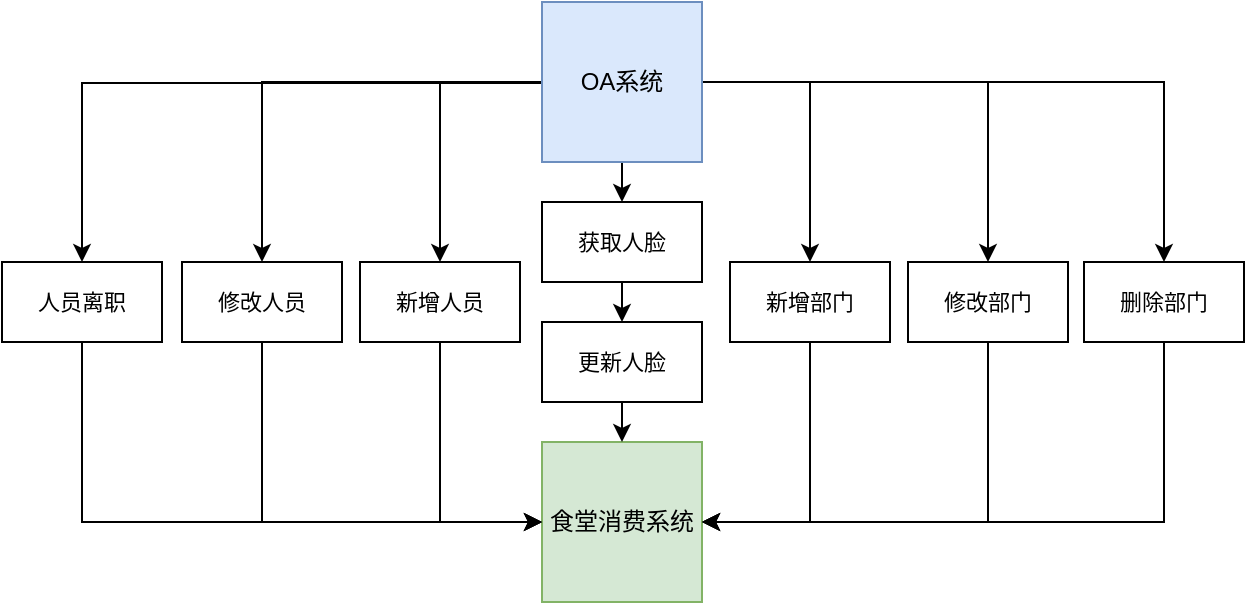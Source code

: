 <mxfile version="24.6.4" type="github">
  <diagram id="C5RBs43oDa-KdzZeNtuy" name="Page-1">
    <mxGraphModel dx="746" dy="467" grid="1" gridSize="10" guides="1" tooltips="1" connect="1" arrows="1" fold="1" page="1" pageScale="1" pageWidth="827" pageHeight="1169" math="0" shadow="0">
      <root>
        <mxCell id="WIyWlLk6GJQsqaUBKTNV-0" />
        <mxCell id="WIyWlLk6GJQsqaUBKTNV-1" parent="WIyWlLk6GJQsqaUBKTNV-0" />
        <mxCell id="qgOHyT52jXSN1r_aIjkW-0" style="edgeStyle=orthogonalEdgeStyle;rounded=0;orthogonalLoop=1;jettySize=auto;html=1;exitX=0;exitY=0.506;exitDx=0;exitDy=0;exitPerimeter=0;" edge="1" parent="WIyWlLk6GJQsqaUBKTNV-1" source="qgOHyT52jXSN1r_aIjkW-7" target="qgOHyT52jXSN1r_aIjkW-14">
          <mxGeometry relative="1" as="geometry">
            <mxPoint x="529" y="730" as="sourcePoint" />
          </mxGeometry>
        </mxCell>
        <mxCell id="qgOHyT52jXSN1r_aIjkW-1" style="edgeStyle=orthogonalEdgeStyle;rounded=0;orthogonalLoop=1;jettySize=auto;html=1;exitX=0.5;exitY=1;exitDx=0;exitDy=0;entryX=0.5;entryY=0;entryDx=0;entryDy=0;" edge="1" parent="WIyWlLk6GJQsqaUBKTNV-1" source="qgOHyT52jXSN1r_aIjkW-7" target="qgOHyT52jXSN1r_aIjkW-16">
          <mxGeometry relative="1" as="geometry" />
        </mxCell>
        <mxCell id="qgOHyT52jXSN1r_aIjkW-2" style="edgeStyle=orthogonalEdgeStyle;rounded=0;orthogonalLoop=1;jettySize=auto;html=1;exitX=0;exitY=0.5;exitDx=0;exitDy=0;entryX=0.5;entryY=0;entryDx=0;entryDy=0;" edge="1" parent="WIyWlLk6GJQsqaUBKTNV-1" source="qgOHyT52jXSN1r_aIjkW-7" target="qgOHyT52jXSN1r_aIjkW-10">
          <mxGeometry relative="1" as="geometry" />
        </mxCell>
        <mxCell id="qgOHyT52jXSN1r_aIjkW-3" style="edgeStyle=orthogonalEdgeStyle;rounded=0;orthogonalLoop=1;jettySize=auto;html=1;exitX=1;exitY=0.5;exitDx=0;exitDy=0;entryX=0.5;entryY=0;entryDx=0;entryDy=0;" edge="1" parent="WIyWlLk6GJQsqaUBKTNV-1" source="qgOHyT52jXSN1r_aIjkW-7" target="qgOHyT52jXSN1r_aIjkW-22">
          <mxGeometry relative="1" as="geometry" />
        </mxCell>
        <mxCell id="qgOHyT52jXSN1r_aIjkW-4" style="edgeStyle=orthogonalEdgeStyle;rounded=0;orthogonalLoop=1;jettySize=auto;html=1;exitX=1;exitY=0.5;exitDx=0;exitDy=0;entryX=0.5;entryY=0;entryDx=0;entryDy=0;" edge="1" parent="WIyWlLk6GJQsqaUBKTNV-1" source="qgOHyT52jXSN1r_aIjkW-7" target="qgOHyT52jXSN1r_aIjkW-24">
          <mxGeometry relative="1" as="geometry" />
        </mxCell>
        <mxCell id="qgOHyT52jXSN1r_aIjkW-5" style="edgeStyle=orthogonalEdgeStyle;rounded=0;orthogonalLoop=1;jettySize=auto;html=1;exitX=0;exitY=0.5;exitDx=0;exitDy=0;entryX=0.5;entryY=0;entryDx=0;entryDy=0;" edge="1" parent="WIyWlLk6GJQsqaUBKTNV-1" source="qgOHyT52jXSN1r_aIjkW-7" target="qgOHyT52jXSN1r_aIjkW-12">
          <mxGeometry relative="1" as="geometry" />
        </mxCell>
        <mxCell id="qgOHyT52jXSN1r_aIjkW-6" style="edgeStyle=orthogonalEdgeStyle;rounded=0;orthogonalLoop=1;jettySize=auto;html=1;exitX=1;exitY=0.5;exitDx=0;exitDy=0;" edge="1" parent="WIyWlLk6GJQsqaUBKTNV-1" source="qgOHyT52jXSN1r_aIjkW-7" target="qgOHyT52jXSN1r_aIjkW-20">
          <mxGeometry relative="1" as="geometry" />
        </mxCell>
        <mxCell id="qgOHyT52jXSN1r_aIjkW-7" value="OA系统" style="whiteSpace=wrap;html=1;aspect=fixed;fillColor=#dae8fc;strokeColor=#6c8ebf;" vertex="1" parent="WIyWlLk6GJQsqaUBKTNV-1">
          <mxGeometry x="540" y="680" width="80" height="80" as="geometry" />
        </mxCell>
        <mxCell id="qgOHyT52jXSN1r_aIjkW-8" value="食堂消费系统" style="whiteSpace=wrap;html=1;aspect=fixed;fillColor=#d5e8d4;strokeColor=#82b366;" vertex="1" parent="WIyWlLk6GJQsqaUBKTNV-1">
          <mxGeometry x="540" y="900" width="80" height="80" as="geometry" />
        </mxCell>
        <mxCell id="qgOHyT52jXSN1r_aIjkW-9" style="edgeStyle=orthogonalEdgeStyle;rounded=0;orthogonalLoop=1;jettySize=auto;html=1;exitX=0.5;exitY=1;exitDx=0;exitDy=0;entryX=0;entryY=0.5;entryDx=0;entryDy=0;" edge="1" parent="WIyWlLk6GJQsqaUBKTNV-1" source="qgOHyT52jXSN1r_aIjkW-10" target="qgOHyT52jXSN1r_aIjkW-8">
          <mxGeometry relative="1" as="geometry" />
        </mxCell>
        <mxCell id="qgOHyT52jXSN1r_aIjkW-10" value="&lt;span style=&quot;font-size: 11px; text-wrap: nowrap; background-color: rgb(255, 255, 255);&quot;&gt;新增人员&lt;/span&gt;" style="rounded=0;whiteSpace=wrap;html=1;" vertex="1" parent="WIyWlLk6GJQsqaUBKTNV-1">
          <mxGeometry x="449" y="810" width="80" height="40" as="geometry" />
        </mxCell>
        <mxCell id="qgOHyT52jXSN1r_aIjkW-11" style="edgeStyle=orthogonalEdgeStyle;rounded=0;orthogonalLoop=1;jettySize=auto;html=1;exitX=0.5;exitY=1;exitDx=0;exitDy=0;entryX=0;entryY=0.5;entryDx=0;entryDy=0;" edge="1" parent="WIyWlLk6GJQsqaUBKTNV-1" source="qgOHyT52jXSN1r_aIjkW-12" target="qgOHyT52jXSN1r_aIjkW-8">
          <mxGeometry relative="1" as="geometry" />
        </mxCell>
        <mxCell id="qgOHyT52jXSN1r_aIjkW-12" value="&lt;span style=&quot;font-size: 11px; text-wrap: nowrap; background-color: rgb(255, 255, 255);&quot;&gt;修改人员&lt;/span&gt;" style="rounded=0;whiteSpace=wrap;html=1;" vertex="1" parent="WIyWlLk6GJQsqaUBKTNV-1">
          <mxGeometry x="360" y="810" width="80" height="40" as="geometry" />
        </mxCell>
        <mxCell id="qgOHyT52jXSN1r_aIjkW-13" style="edgeStyle=orthogonalEdgeStyle;rounded=0;orthogonalLoop=1;jettySize=auto;html=1;exitX=0.5;exitY=1;exitDx=0;exitDy=0;entryX=0;entryY=0.5;entryDx=0;entryDy=0;" edge="1" parent="WIyWlLk6GJQsqaUBKTNV-1" source="qgOHyT52jXSN1r_aIjkW-14" target="qgOHyT52jXSN1r_aIjkW-8">
          <mxGeometry relative="1" as="geometry">
            <mxPoint x="529" y="930" as="targetPoint" />
          </mxGeometry>
        </mxCell>
        <mxCell id="qgOHyT52jXSN1r_aIjkW-14" value="&lt;span style=&quot;font-size: 11px; text-wrap: nowrap; background-color: rgb(255, 255, 255);&quot;&gt;人员离职&lt;/span&gt;" style="rounded=0;whiteSpace=wrap;html=1;" vertex="1" parent="WIyWlLk6GJQsqaUBKTNV-1">
          <mxGeometry x="270" y="810" width="80" height="40" as="geometry" />
        </mxCell>
        <mxCell id="qgOHyT52jXSN1r_aIjkW-15" style="edgeStyle=orthogonalEdgeStyle;rounded=0;orthogonalLoop=1;jettySize=auto;html=1;exitX=0.5;exitY=1;exitDx=0;exitDy=0;entryX=0.5;entryY=0;entryDx=0;entryDy=0;" edge="1" parent="WIyWlLk6GJQsqaUBKTNV-1" source="qgOHyT52jXSN1r_aIjkW-16" target="qgOHyT52jXSN1r_aIjkW-18">
          <mxGeometry relative="1" as="geometry" />
        </mxCell>
        <mxCell id="qgOHyT52jXSN1r_aIjkW-16" value="&lt;span style=&quot;font-size: 11px; text-wrap: nowrap; background-color: rgb(255, 255, 255);&quot;&gt;获取人脸&lt;/span&gt;" style="rounded=0;whiteSpace=wrap;html=1;" vertex="1" parent="WIyWlLk6GJQsqaUBKTNV-1">
          <mxGeometry x="540" y="780" width="80" height="40" as="geometry" />
        </mxCell>
        <mxCell id="qgOHyT52jXSN1r_aIjkW-17" style="edgeStyle=orthogonalEdgeStyle;rounded=0;orthogonalLoop=1;jettySize=auto;html=1;exitX=0.5;exitY=1;exitDx=0;exitDy=0;entryX=0.5;entryY=0;entryDx=0;entryDy=0;" edge="1" parent="WIyWlLk6GJQsqaUBKTNV-1" source="qgOHyT52jXSN1r_aIjkW-18" target="qgOHyT52jXSN1r_aIjkW-8">
          <mxGeometry relative="1" as="geometry" />
        </mxCell>
        <mxCell id="qgOHyT52jXSN1r_aIjkW-18" value="&lt;span style=&quot;font-size: 11px; text-wrap: nowrap; background-color: rgb(255, 255, 255);&quot;&gt;更新人脸&lt;/span&gt;" style="rounded=0;whiteSpace=wrap;html=1;" vertex="1" parent="WIyWlLk6GJQsqaUBKTNV-1">
          <mxGeometry x="540" y="840" width="80" height="40" as="geometry" />
        </mxCell>
        <mxCell id="qgOHyT52jXSN1r_aIjkW-19" style="edgeStyle=orthogonalEdgeStyle;rounded=0;orthogonalLoop=1;jettySize=auto;html=1;exitX=0.5;exitY=1;exitDx=0;exitDy=0;entryX=1;entryY=0.5;entryDx=0;entryDy=0;" edge="1" parent="WIyWlLk6GJQsqaUBKTNV-1" source="qgOHyT52jXSN1r_aIjkW-20" target="qgOHyT52jXSN1r_aIjkW-8">
          <mxGeometry relative="1" as="geometry" />
        </mxCell>
        <mxCell id="qgOHyT52jXSN1r_aIjkW-20" value="&lt;span style=&quot;font-size: 11px; text-wrap: nowrap; background-color: rgb(255, 255, 255);&quot;&gt;新增部门&lt;/span&gt;" style="rounded=0;whiteSpace=wrap;html=1;" vertex="1" parent="WIyWlLk6GJQsqaUBKTNV-1">
          <mxGeometry x="634" y="810" width="80" height="40" as="geometry" />
        </mxCell>
        <mxCell id="qgOHyT52jXSN1r_aIjkW-21" style="edgeStyle=orthogonalEdgeStyle;rounded=0;orthogonalLoop=1;jettySize=auto;html=1;exitX=0.5;exitY=1;exitDx=0;exitDy=0;entryX=1;entryY=0.5;entryDx=0;entryDy=0;" edge="1" parent="WIyWlLk6GJQsqaUBKTNV-1" source="qgOHyT52jXSN1r_aIjkW-22" target="qgOHyT52jXSN1r_aIjkW-8">
          <mxGeometry relative="1" as="geometry" />
        </mxCell>
        <mxCell id="qgOHyT52jXSN1r_aIjkW-22" value="&lt;span style=&quot;font-size: 11px; text-wrap: nowrap; background-color: rgb(255, 255, 255);&quot;&gt;修改部门&lt;/span&gt;" style="rounded=0;whiteSpace=wrap;html=1;" vertex="1" parent="WIyWlLk6GJQsqaUBKTNV-1">
          <mxGeometry x="723" y="810" width="80" height="40" as="geometry" />
        </mxCell>
        <mxCell id="qgOHyT52jXSN1r_aIjkW-23" style="edgeStyle=orthogonalEdgeStyle;rounded=0;orthogonalLoop=1;jettySize=auto;html=1;exitX=0.5;exitY=1;exitDx=0;exitDy=0;entryX=1;entryY=0.5;entryDx=0;entryDy=0;" edge="1" parent="WIyWlLk6GJQsqaUBKTNV-1" source="qgOHyT52jXSN1r_aIjkW-24" target="qgOHyT52jXSN1r_aIjkW-8">
          <mxGeometry relative="1" as="geometry" />
        </mxCell>
        <mxCell id="qgOHyT52jXSN1r_aIjkW-24" value="&lt;span style=&quot;font-size: 11px; text-wrap: nowrap; background-color: rgb(255, 255, 255);&quot;&gt;删除部门&lt;/span&gt;" style="rounded=0;whiteSpace=wrap;html=1;" vertex="1" parent="WIyWlLk6GJQsqaUBKTNV-1">
          <mxGeometry x="811" y="810" width="80" height="40" as="geometry" />
        </mxCell>
      </root>
    </mxGraphModel>
  </diagram>
</mxfile>
